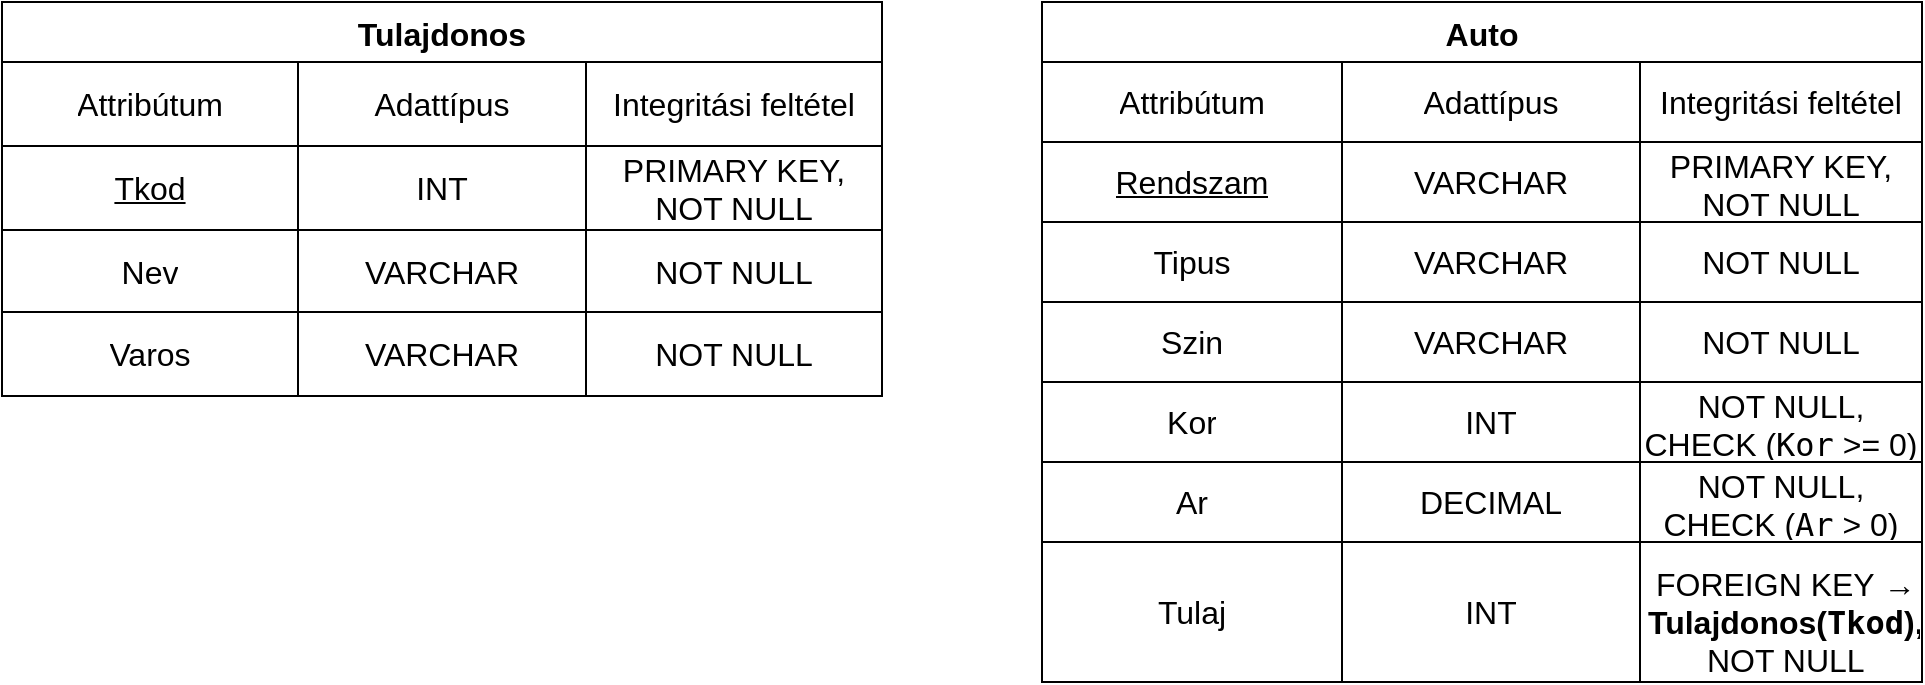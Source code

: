 <mxfile version="26.2.10">
  <diagram name="1 oldal" id="yQ_z3RYVIX_M2i8i6XrE">
    <mxGraphModel grid="1" page="1" gridSize="10" guides="1" tooltips="1" connect="1" arrows="1" fold="1" pageScale="1" pageWidth="520" pageHeight="100" math="0" shadow="0">
      <root>
        <mxCell id="0" />
        <mxCell id="1" parent="0" />
        <mxCell id="o9leCK19e-JIHgQ2QXZz-18" value="Tulajdonos" style="shape=table;startSize=30;container=1;collapsible=0;childLayout=tableLayout;strokeColor=default;fontSize=16;fontStyle=1" vertex="1" parent="1">
          <mxGeometry x="-480" y="530" width="440" height="197" as="geometry" />
        </mxCell>
        <mxCell id="o9leCK19e-JIHgQ2QXZz-19" value="" style="shape=tableRow;horizontal=0;startSize=0;swimlaneHead=0;swimlaneBody=0;strokeColor=inherit;top=0;left=0;bottom=0;right=0;collapsible=0;dropTarget=0;fillColor=none;points=[[0,0.5],[1,0.5]];portConstraint=eastwest;fontSize=16;" vertex="1" parent="o9leCK19e-JIHgQ2QXZz-18">
          <mxGeometry y="30" width="440" height="42" as="geometry" />
        </mxCell>
        <mxCell id="o9leCK19e-JIHgQ2QXZz-20" value="Attribútum" style="shape=partialRectangle;html=1;whiteSpace=wrap;connectable=0;strokeColor=inherit;overflow=hidden;fillColor=none;top=0;left=0;bottom=0;right=0;pointerEvents=1;fontSize=16;" vertex="1" parent="o9leCK19e-JIHgQ2QXZz-19">
          <mxGeometry width="148" height="42" as="geometry">
            <mxRectangle width="148" height="42" as="alternateBounds" />
          </mxGeometry>
        </mxCell>
        <mxCell id="o9leCK19e-JIHgQ2QXZz-21" value="Adattípus" style="shape=partialRectangle;html=1;whiteSpace=wrap;connectable=0;strokeColor=inherit;overflow=hidden;fillColor=none;top=0;left=0;bottom=0;right=0;pointerEvents=1;fontSize=16;" vertex="1" parent="o9leCK19e-JIHgQ2QXZz-19">
          <mxGeometry x="148" width="144" height="42" as="geometry">
            <mxRectangle width="144" height="42" as="alternateBounds" />
          </mxGeometry>
        </mxCell>
        <mxCell id="o9leCK19e-JIHgQ2QXZz-22" value="Integritási feltétel" style="shape=partialRectangle;html=1;whiteSpace=wrap;connectable=0;strokeColor=inherit;overflow=hidden;fillColor=none;top=0;left=0;bottom=0;right=0;pointerEvents=1;fontSize=16;" vertex="1" parent="o9leCK19e-JIHgQ2QXZz-19">
          <mxGeometry x="292" width="148" height="42" as="geometry">
            <mxRectangle width="148" height="42" as="alternateBounds" />
          </mxGeometry>
        </mxCell>
        <mxCell id="o9leCK19e-JIHgQ2QXZz-23" value="" style="shape=tableRow;horizontal=0;startSize=0;swimlaneHead=0;swimlaneBody=0;strokeColor=inherit;top=0;left=0;bottom=0;right=0;collapsible=0;dropTarget=0;fillColor=none;points=[[0,0.5],[1,0.5]];portConstraint=eastwest;fontSize=16;" vertex="1" parent="o9leCK19e-JIHgQ2QXZz-18">
          <mxGeometry y="72" width="440" height="42" as="geometry" />
        </mxCell>
        <mxCell id="o9leCK19e-JIHgQ2QXZz-24" value="&lt;u&gt;Tkod&lt;/u&gt;" style="shape=partialRectangle;html=1;whiteSpace=wrap;connectable=0;strokeColor=inherit;overflow=hidden;fillColor=none;top=0;left=0;bottom=0;right=0;pointerEvents=1;fontSize=16;" vertex="1" parent="o9leCK19e-JIHgQ2QXZz-23">
          <mxGeometry width="148" height="42" as="geometry">
            <mxRectangle width="148" height="42" as="alternateBounds" />
          </mxGeometry>
        </mxCell>
        <mxCell id="o9leCK19e-JIHgQ2QXZz-25" value="INT" style="shape=partialRectangle;html=1;whiteSpace=wrap;connectable=0;strokeColor=inherit;overflow=hidden;fillColor=none;top=0;left=0;bottom=0;right=0;pointerEvents=1;fontSize=16;" vertex="1" parent="o9leCK19e-JIHgQ2QXZz-23">
          <mxGeometry x="148" width="144" height="42" as="geometry">
            <mxRectangle width="144" height="42" as="alternateBounds" />
          </mxGeometry>
        </mxCell>
        <mxCell id="o9leCK19e-JIHgQ2QXZz-26" value="&lt;span style=&quot;&quot; data-end=&quot;529&quot; data-start=&quot;514&quot;&gt;PRIMARY KEY&lt;/span&gt;, NOT NULL" style="shape=partialRectangle;html=1;whiteSpace=wrap;connectable=0;strokeColor=inherit;overflow=hidden;fillColor=none;top=0;left=0;bottom=0;right=0;pointerEvents=1;fontSize=16;" vertex="1" parent="o9leCK19e-JIHgQ2QXZz-23">
          <mxGeometry x="292" width="148" height="42" as="geometry">
            <mxRectangle width="148" height="42" as="alternateBounds" />
          </mxGeometry>
        </mxCell>
        <mxCell id="o9leCK19e-JIHgQ2QXZz-27" value="" style="shape=tableRow;horizontal=0;startSize=0;swimlaneHead=0;swimlaneBody=0;strokeColor=inherit;top=0;left=0;bottom=0;right=0;collapsible=0;dropTarget=0;fillColor=none;points=[[0,0.5],[1,0.5]];portConstraint=eastwest;fontSize=16;" vertex="1" parent="o9leCK19e-JIHgQ2QXZz-18">
          <mxGeometry y="114" width="440" height="41" as="geometry" />
        </mxCell>
        <mxCell id="o9leCK19e-JIHgQ2QXZz-28" value="Nev" style="shape=partialRectangle;html=1;whiteSpace=wrap;connectable=0;strokeColor=inherit;overflow=hidden;fillColor=none;top=0;left=0;bottom=0;right=0;pointerEvents=1;fontSize=16;" vertex="1" parent="o9leCK19e-JIHgQ2QXZz-27">
          <mxGeometry width="148" height="41" as="geometry">
            <mxRectangle width="148" height="41" as="alternateBounds" />
          </mxGeometry>
        </mxCell>
        <mxCell id="o9leCK19e-JIHgQ2QXZz-29" value="VARCHAR" style="shape=partialRectangle;html=1;whiteSpace=wrap;connectable=0;strokeColor=inherit;overflow=hidden;fillColor=none;top=0;left=0;bottom=0;right=0;pointerEvents=1;fontSize=16;" vertex="1" parent="o9leCK19e-JIHgQ2QXZz-27">
          <mxGeometry x="148" width="144" height="41" as="geometry">
            <mxRectangle width="144" height="41" as="alternateBounds" />
          </mxGeometry>
        </mxCell>
        <mxCell id="o9leCK19e-JIHgQ2QXZz-30" value="NOT NULL" style="shape=partialRectangle;html=1;whiteSpace=wrap;connectable=0;strokeColor=inherit;overflow=hidden;fillColor=none;top=0;left=0;bottom=0;right=0;pointerEvents=1;fontSize=16;" vertex="1" parent="o9leCK19e-JIHgQ2QXZz-27">
          <mxGeometry x="292" width="148" height="41" as="geometry">
            <mxRectangle width="148" height="41" as="alternateBounds" />
          </mxGeometry>
        </mxCell>
        <mxCell id="o9leCK19e-JIHgQ2QXZz-31" style="shape=tableRow;horizontal=0;startSize=0;swimlaneHead=0;swimlaneBody=0;strokeColor=inherit;top=0;left=0;bottom=0;right=0;collapsible=0;dropTarget=0;fillColor=none;points=[[0,0.5],[1,0.5]];portConstraint=eastwest;fontSize=16;" vertex="1" parent="o9leCK19e-JIHgQ2QXZz-18">
          <mxGeometry y="155" width="440" height="42" as="geometry" />
        </mxCell>
        <mxCell id="o9leCK19e-JIHgQ2QXZz-32" value="Varos" style="shape=partialRectangle;html=1;whiteSpace=wrap;connectable=0;strokeColor=inherit;overflow=hidden;fillColor=none;top=0;left=0;bottom=0;right=0;pointerEvents=1;fontSize=16;" vertex="1" parent="o9leCK19e-JIHgQ2QXZz-31">
          <mxGeometry width="148" height="42" as="geometry">
            <mxRectangle width="148" height="42" as="alternateBounds" />
          </mxGeometry>
        </mxCell>
        <mxCell id="o9leCK19e-JIHgQ2QXZz-33" value="VARCHAR" style="shape=partialRectangle;html=1;whiteSpace=wrap;connectable=0;strokeColor=inherit;overflow=hidden;fillColor=none;top=0;left=0;bottom=0;right=0;pointerEvents=1;fontSize=16;" vertex="1" parent="o9leCK19e-JIHgQ2QXZz-31">
          <mxGeometry x="148" width="144" height="42" as="geometry">
            <mxRectangle width="144" height="42" as="alternateBounds" />
          </mxGeometry>
        </mxCell>
        <mxCell id="o9leCK19e-JIHgQ2QXZz-34" value="NOT NULL" style="shape=partialRectangle;html=1;whiteSpace=wrap;connectable=0;strokeColor=inherit;overflow=hidden;fillColor=none;top=0;left=0;bottom=0;right=0;pointerEvents=1;fontSize=16;" vertex="1" parent="o9leCK19e-JIHgQ2QXZz-31">
          <mxGeometry x="292" width="148" height="42" as="geometry">
            <mxRectangle width="148" height="42" as="alternateBounds" />
          </mxGeometry>
        </mxCell>
        <mxCell id="o9leCK19e-JIHgQ2QXZz-64" value="Auto" style="shape=table;startSize=30;container=1;collapsible=0;childLayout=tableLayout;strokeColor=default;fontSize=16;fontStyle=1" vertex="1" parent="1">
          <mxGeometry x="40" y="530" width="440" height="340" as="geometry" />
        </mxCell>
        <mxCell id="o9leCK19e-JIHgQ2QXZz-65" value="" style="shape=tableRow;horizontal=0;startSize=0;swimlaneHead=0;swimlaneBody=0;strokeColor=inherit;top=0;left=0;bottom=0;right=0;collapsible=0;dropTarget=0;fillColor=none;points=[[0,0.5],[1,0.5]];portConstraint=eastwest;fontSize=16;" vertex="1" parent="o9leCK19e-JIHgQ2QXZz-64">
          <mxGeometry y="30" width="440" height="40" as="geometry" />
        </mxCell>
        <mxCell id="o9leCK19e-JIHgQ2QXZz-66" value="Attribútum" style="shape=partialRectangle;html=1;whiteSpace=wrap;connectable=0;strokeColor=inherit;overflow=hidden;fillColor=none;top=0;left=0;bottom=0;right=0;pointerEvents=1;fontSize=16;" vertex="1" parent="o9leCK19e-JIHgQ2QXZz-65">
          <mxGeometry width="150" height="40" as="geometry">
            <mxRectangle width="150" height="40" as="alternateBounds" />
          </mxGeometry>
        </mxCell>
        <mxCell id="o9leCK19e-JIHgQ2QXZz-67" value="Adattípus" style="shape=partialRectangle;html=1;whiteSpace=wrap;connectable=0;strokeColor=inherit;overflow=hidden;fillColor=none;top=0;left=0;bottom=0;right=0;pointerEvents=1;fontSize=16;" vertex="1" parent="o9leCK19e-JIHgQ2QXZz-65">
          <mxGeometry x="150" width="149" height="40" as="geometry">
            <mxRectangle width="149" height="40" as="alternateBounds" />
          </mxGeometry>
        </mxCell>
        <mxCell id="o9leCK19e-JIHgQ2QXZz-68" value="Integritási feltétel" style="shape=partialRectangle;html=1;whiteSpace=wrap;connectable=0;strokeColor=inherit;overflow=hidden;fillColor=none;top=0;left=0;bottom=0;right=0;pointerEvents=1;fontSize=16;" vertex="1" parent="o9leCK19e-JIHgQ2QXZz-65">
          <mxGeometry x="299" width="141" height="40" as="geometry">
            <mxRectangle width="141" height="40" as="alternateBounds" />
          </mxGeometry>
        </mxCell>
        <mxCell id="o9leCK19e-JIHgQ2QXZz-69" value="" style="shape=tableRow;horizontal=0;startSize=0;swimlaneHead=0;swimlaneBody=0;strokeColor=inherit;top=0;left=0;bottom=0;right=0;collapsible=0;dropTarget=0;fillColor=none;points=[[0,0.5],[1,0.5]];portConstraint=eastwest;fontSize=16;" vertex="1" parent="o9leCK19e-JIHgQ2QXZz-64">
          <mxGeometry y="70" width="440" height="40" as="geometry" />
        </mxCell>
        <mxCell id="o9leCK19e-JIHgQ2QXZz-70" value="&lt;u&gt;Rendszam&lt;/u&gt;" style="shape=partialRectangle;html=1;whiteSpace=wrap;connectable=0;strokeColor=inherit;overflow=hidden;fillColor=none;top=0;left=0;bottom=0;right=0;pointerEvents=1;fontSize=16;" vertex="1" parent="o9leCK19e-JIHgQ2QXZz-69">
          <mxGeometry width="150" height="40" as="geometry">
            <mxRectangle width="150" height="40" as="alternateBounds" />
          </mxGeometry>
        </mxCell>
        <mxCell id="o9leCK19e-JIHgQ2QXZz-71" value="VARCHAR" style="shape=partialRectangle;html=1;whiteSpace=wrap;connectable=0;strokeColor=inherit;overflow=hidden;fillColor=none;top=0;left=0;bottom=0;right=0;pointerEvents=1;fontSize=16;" vertex="1" parent="o9leCK19e-JIHgQ2QXZz-69">
          <mxGeometry x="150" width="149" height="40" as="geometry">
            <mxRectangle width="149" height="40" as="alternateBounds" />
          </mxGeometry>
        </mxCell>
        <mxCell id="o9leCK19e-JIHgQ2QXZz-72" value="&lt;span data-end=&quot;529&quot; data-start=&quot;514&quot;&gt;PRIMARY KEY&lt;/span&gt;, NOT NULL" style="shape=partialRectangle;html=1;whiteSpace=wrap;connectable=0;strokeColor=inherit;overflow=hidden;fillColor=none;top=0;left=0;bottom=0;right=0;pointerEvents=1;fontSize=16;" vertex="1" parent="o9leCK19e-JIHgQ2QXZz-69">
          <mxGeometry x="299" width="141" height="40" as="geometry">
            <mxRectangle width="141" height="40" as="alternateBounds" />
          </mxGeometry>
        </mxCell>
        <mxCell id="o9leCK19e-JIHgQ2QXZz-73" value="" style="shape=tableRow;horizontal=0;startSize=0;swimlaneHead=0;swimlaneBody=0;strokeColor=inherit;top=0;left=0;bottom=0;right=0;collapsible=0;dropTarget=0;fillColor=none;points=[[0,0.5],[1,0.5]];portConstraint=eastwest;fontSize=16;" vertex="1" parent="o9leCK19e-JIHgQ2QXZz-64">
          <mxGeometry y="110" width="440" height="40" as="geometry" />
        </mxCell>
        <mxCell id="o9leCK19e-JIHgQ2QXZz-74" value="Tipus" style="shape=partialRectangle;html=1;whiteSpace=wrap;connectable=0;strokeColor=inherit;overflow=hidden;fillColor=none;top=0;left=0;bottom=0;right=0;pointerEvents=1;fontSize=16;" vertex="1" parent="o9leCK19e-JIHgQ2QXZz-73">
          <mxGeometry width="150" height="40" as="geometry">
            <mxRectangle width="150" height="40" as="alternateBounds" />
          </mxGeometry>
        </mxCell>
        <mxCell id="o9leCK19e-JIHgQ2QXZz-75" value="VARCHAR" style="shape=partialRectangle;html=1;whiteSpace=wrap;connectable=0;strokeColor=inherit;overflow=hidden;fillColor=none;top=0;left=0;bottom=0;right=0;pointerEvents=1;fontSize=16;" vertex="1" parent="o9leCK19e-JIHgQ2QXZz-73">
          <mxGeometry x="150" width="149" height="40" as="geometry">
            <mxRectangle width="149" height="40" as="alternateBounds" />
          </mxGeometry>
        </mxCell>
        <mxCell id="o9leCK19e-JIHgQ2QXZz-76" value="NOT NULL" style="shape=partialRectangle;html=1;whiteSpace=wrap;connectable=0;strokeColor=inherit;overflow=hidden;fillColor=none;top=0;left=0;bottom=0;right=0;pointerEvents=1;fontSize=16;" vertex="1" parent="o9leCK19e-JIHgQ2QXZz-73">
          <mxGeometry x="299" width="141" height="40" as="geometry">
            <mxRectangle width="141" height="40" as="alternateBounds" />
          </mxGeometry>
        </mxCell>
        <mxCell id="o9leCK19e-JIHgQ2QXZz-77" style="shape=tableRow;horizontal=0;startSize=0;swimlaneHead=0;swimlaneBody=0;strokeColor=inherit;top=0;left=0;bottom=0;right=0;collapsible=0;dropTarget=0;fillColor=none;points=[[0,0.5],[1,0.5]];portConstraint=eastwest;fontSize=16;" vertex="1" parent="o9leCK19e-JIHgQ2QXZz-64">
          <mxGeometry y="150" width="440" height="40" as="geometry" />
        </mxCell>
        <mxCell id="o9leCK19e-JIHgQ2QXZz-78" value="Szin" style="shape=partialRectangle;html=1;whiteSpace=wrap;connectable=0;strokeColor=inherit;overflow=hidden;fillColor=none;top=0;left=0;bottom=0;right=0;pointerEvents=1;fontSize=16;" vertex="1" parent="o9leCK19e-JIHgQ2QXZz-77">
          <mxGeometry width="150" height="40" as="geometry">
            <mxRectangle width="150" height="40" as="alternateBounds" />
          </mxGeometry>
        </mxCell>
        <mxCell id="o9leCK19e-JIHgQ2QXZz-79" value="VARCHAR" style="shape=partialRectangle;html=1;whiteSpace=wrap;connectable=0;strokeColor=inherit;overflow=hidden;fillColor=none;top=0;left=0;bottom=0;right=0;pointerEvents=1;fontSize=16;" vertex="1" parent="o9leCK19e-JIHgQ2QXZz-77">
          <mxGeometry x="150" width="149" height="40" as="geometry">
            <mxRectangle width="149" height="40" as="alternateBounds" />
          </mxGeometry>
        </mxCell>
        <mxCell id="o9leCK19e-JIHgQ2QXZz-80" value="NOT NULL" style="shape=partialRectangle;html=1;whiteSpace=wrap;connectable=0;strokeColor=inherit;overflow=hidden;fillColor=none;top=0;left=0;bottom=0;right=0;pointerEvents=1;fontSize=16;" vertex="1" parent="o9leCK19e-JIHgQ2QXZz-77">
          <mxGeometry x="299" width="141" height="40" as="geometry">
            <mxRectangle width="141" height="40" as="alternateBounds" />
          </mxGeometry>
        </mxCell>
        <mxCell id="o9leCK19e-JIHgQ2QXZz-81" style="shape=tableRow;horizontal=0;startSize=0;swimlaneHead=0;swimlaneBody=0;strokeColor=inherit;top=0;left=0;bottom=0;right=0;collapsible=0;dropTarget=0;fillColor=none;points=[[0,0.5],[1,0.5]];portConstraint=eastwest;fontSize=16;" vertex="1" parent="o9leCK19e-JIHgQ2QXZz-64">
          <mxGeometry y="190" width="440" height="40" as="geometry" />
        </mxCell>
        <mxCell id="o9leCK19e-JIHgQ2QXZz-82" value="Kor" style="shape=partialRectangle;html=1;whiteSpace=wrap;connectable=0;strokeColor=inherit;overflow=hidden;fillColor=none;top=0;left=0;bottom=0;right=0;pointerEvents=1;fontSize=16;" vertex="1" parent="o9leCK19e-JIHgQ2QXZz-81">
          <mxGeometry width="150" height="40" as="geometry">
            <mxRectangle width="150" height="40" as="alternateBounds" />
          </mxGeometry>
        </mxCell>
        <mxCell id="o9leCK19e-JIHgQ2QXZz-83" value="INT" style="shape=partialRectangle;html=1;whiteSpace=wrap;connectable=0;strokeColor=inherit;overflow=hidden;fillColor=none;top=0;left=0;bottom=0;right=0;pointerEvents=1;fontSize=16;" vertex="1" parent="o9leCK19e-JIHgQ2QXZz-81">
          <mxGeometry x="150" width="149" height="40" as="geometry">
            <mxRectangle width="149" height="40" as="alternateBounds" />
          </mxGeometry>
        </mxCell>
        <mxCell id="o9leCK19e-JIHgQ2QXZz-84" value="NOT NULL, CHECK (&lt;code data-end=&quot;1234&quot; data-start=&quot;1229&quot;&gt;Kor&lt;/code&gt; &amp;gt;= 0)" style="shape=partialRectangle;html=1;whiteSpace=wrap;connectable=0;strokeColor=inherit;overflow=hidden;fillColor=none;top=0;left=0;bottom=0;right=0;pointerEvents=1;fontSize=16;" vertex="1" parent="o9leCK19e-JIHgQ2QXZz-81">
          <mxGeometry x="299" width="141" height="40" as="geometry">
            <mxRectangle width="141" height="40" as="alternateBounds" />
          </mxGeometry>
        </mxCell>
        <mxCell id="o9leCK19e-JIHgQ2QXZz-94" style="shape=tableRow;horizontal=0;startSize=0;swimlaneHead=0;swimlaneBody=0;strokeColor=inherit;top=0;left=0;bottom=0;right=0;collapsible=0;dropTarget=0;fillColor=none;points=[[0,0.5],[1,0.5]];portConstraint=eastwest;fontSize=16;" vertex="1" parent="o9leCK19e-JIHgQ2QXZz-64">
          <mxGeometry y="230" width="440" height="40" as="geometry" />
        </mxCell>
        <mxCell id="o9leCK19e-JIHgQ2QXZz-95" value="Ar" style="shape=partialRectangle;html=1;whiteSpace=wrap;connectable=0;strokeColor=inherit;overflow=hidden;fillColor=none;top=0;left=0;bottom=0;right=0;pointerEvents=1;fontSize=16;" vertex="1" parent="o9leCK19e-JIHgQ2QXZz-94">
          <mxGeometry width="150" height="40" as="geometry">
            <mxRectangle width="150" height="40" as="alternateBounds" />
          </mxGeometry>
        </mxCell>
        <mxCell id="o9leCK19e-JIHgQ2QXZz-96" value="DECIMAL" style="shape=partialRectangle;html=1;whiteSpace=wrap;connectable=0;strokeColor=inherit;overflow=hidden;fillColor=none;top=0;left=0;bottom=0;right=0;pointerEvents=1;fontSize=16;" vertex="1" parent="o9leCK19e-JIHgQ2QXZz-94">
          <mxGeometry x="150" width="149" height="40" as="geometry">
            <mxRectangle width="149" height="40" as="alternateBounds" />
          </mxGeometry>
        </mxCell>
        <mxCell id="o9leCK19e-JIHgQ2QXZz-97" value="NOT NULL, CHECK (&lt;code data-end=&quot;1327&quot; data-start=&quot;1323&quot;&gt;Ar&lt;/code&gt; &amp;gt; 0)" style="shape=partialRectangle;html=1;whiteSpace=wrap;connectable=0;strokeColor=inherit;overflow=hidden;fillColor=none;top=0;left=0;bottom=0;right=0;pointerEvents=1;fontSize=16;" vertex="1" parent="o9leCK19e-JIHgQ2QXZz-94">
          <mxGeometry x="299" width="141" height="40" as="geometry">
            <mxRectangle width="141" height="40" as="alternateBounds" />
          </mxGeometry>
        </mxCell>
        <mxCell id="o9leCK19e-JIHgQ2QXZz-98" style="shape=tableRow;horizontal=0;startSize=0;swimlaneHead=0;swimlaneBody=0;strokeColor=inherit;top=0;left=0;bottom=0;right=0;collapsible=0;dropTarget=0;fillColor=none;points=[[0,0.5],[1,0.5]];portConstraint=eastwest;fontSize=16;" vertex="1" parent="o9leCK19e-JIHgQ2QXZz-64">
          <mxGeometry y="270" width="440" height="70" as="geometry" />
        </mxCell>
        <mxCell id="o9leCK19e-JIHgQ2QXZz-99" value="Tulaj" style="shape=partialRectangle;html=1;whiteSpace=wrap;connectable=0;strokeColor=inherit;overflow=hidden;fillColor=none;top=0;left=0;bottom=0;right=0;pointerEvents=1;fontSize=16;" vertex="1" parent="o9leCK19e-JIHgQ2QXZz-98">
          <mxGeometry width="150" height="70" as="geometry">
            <mxRectangle width="150" height="70" as="alternateBounds" />
          </mxGeometry>
        </mxCell>
        <mxCell id="o9leCK19e-JIHgQ2QXZz-100" value="INT" style="shape=partialRectangle;html=1;whiteSpace=wrap;connectable=0;strokeColor=inherit;overflow=hidden;fillColor=none;top=0;left=0;bottom=0;right=0;pointerEvents=1;fontSize=16;" vertex="1" parent="o9leCK19e-JIHgQ2QXZz-98">
          <mxGeometry x="150" width="149" height="70" as="geometry">
            <mxRectangle width="149" height="70" as="alternateBounds" />
          </mxGeometry>
        </mxCell>
        <mxCell id="o9leCK19e-JIHgQ2QXZz-101" value="&lt;table&gt;&lt;tbody&gt;&lt;tr&gt;&lt;td data-end=&quot;1396&quot; data-start=&quot;1365&quot; class=&quot;&quot;&gt;&lt;/td&gt;&lt;/tr&gt;&lt;/tbody&gt;&lt;/table&gt;&lt;table&gt;&lt;tbody&gt;&lt;tr&gt;&lt;td data-end=&quot;1446&quot; data-start=&quot;1396&quot; class=&quot;&quot;&gt;&lt;span style=&quot;&quot; data-end=&quot;1413&quot; data-start=&quot;1398&quot;&gt;FOREIGN KEY&lt;/span&gt;&lt;b&gt; → Tulajdonos(&lt;/b&gt;&lt;code style=&quot;font-weight: bold;&quot; data-end=&quot;1433&quot; data-start=&quot;1427&quot;&gt;Tkod&lt;/code&gt;&lt;b&gt;), &lt;/b&gt;NOT NULL&lt;/td&gt;&lt;/tr&gt;&lt;/tbody&gt;&lt;/table&gt;" style="shape=partialRectangle;html=1;whiteSpace=wrap;connectable=0;strokeColor=inherit;overflow=hidden;fillColor=none;top=0;left=0;bottom=0;right=0;pointerEvents=1;fontSize=16;" vertex="1" parent="o9leCK19e-JIHgQ2QXZz-98">
          <mxGeometry x="299" width="141" height="70" as="geometry">
            <mxRectangle width="141" height="70" as="alternateBounds" />
          </mxGeometry>
        </mxCell>
      </root>
    </mxGraphModel>
  </diagram>
</mxfile>
